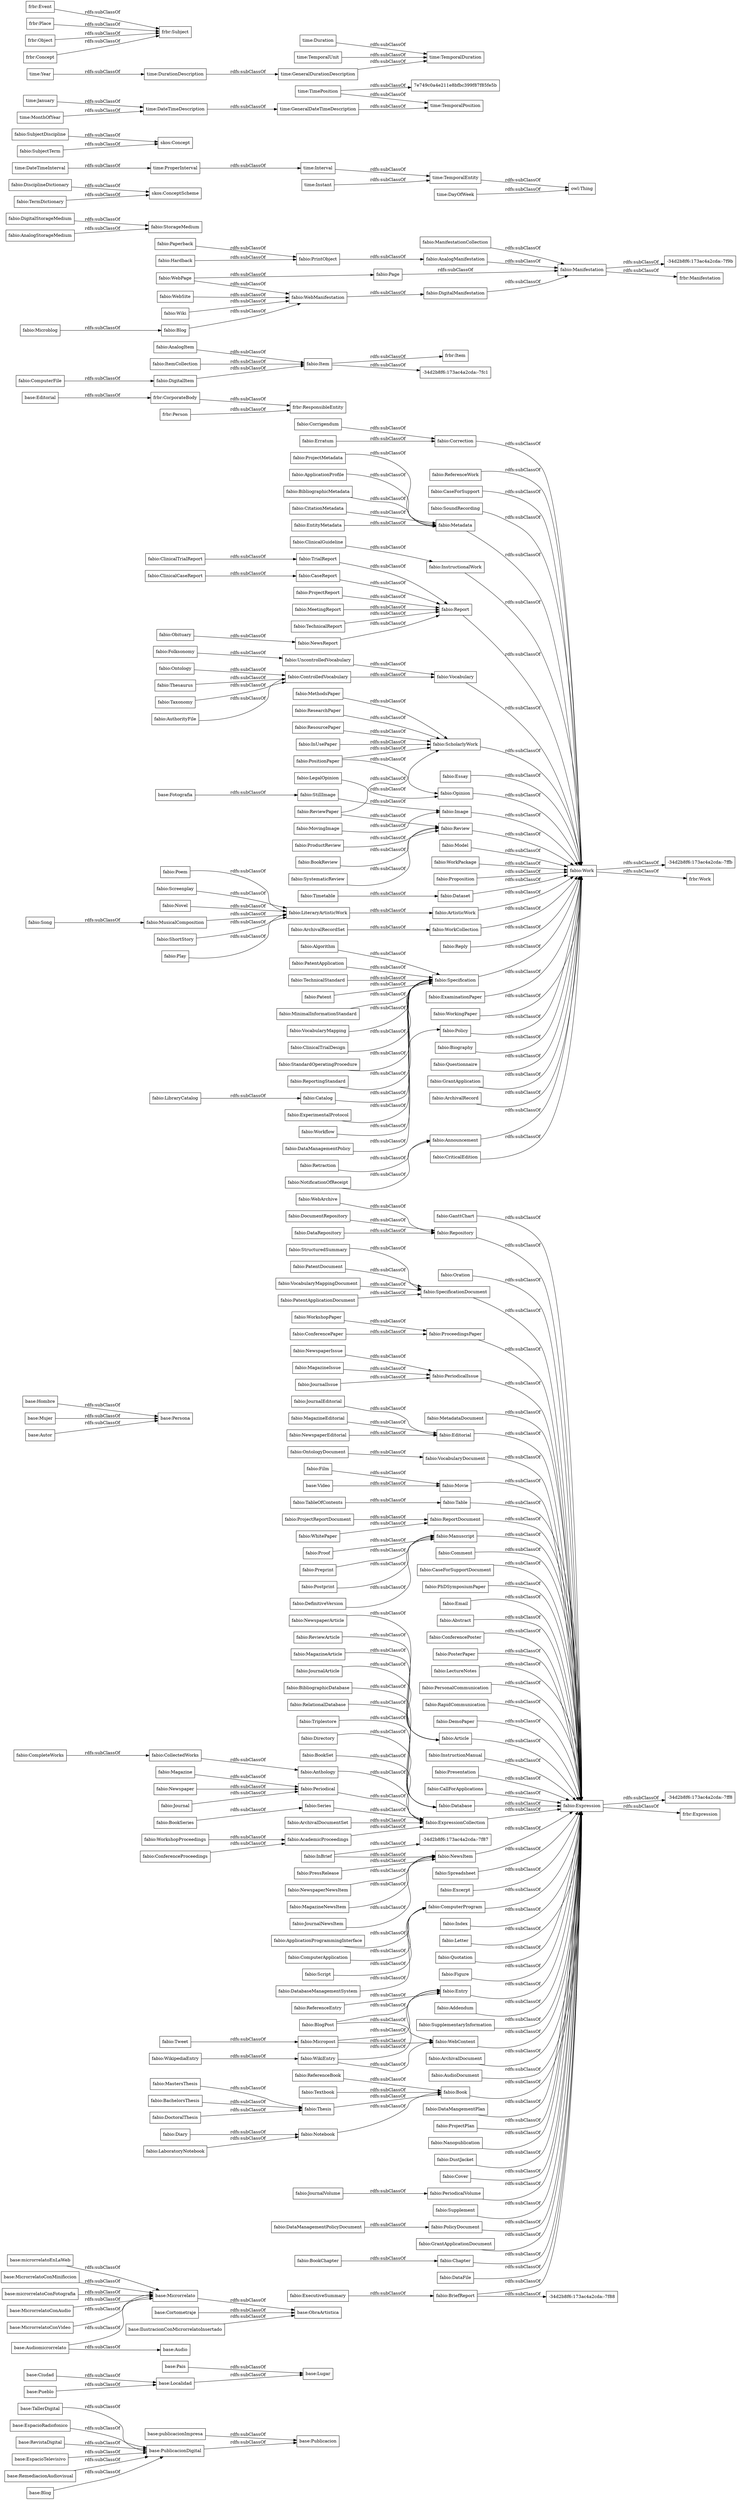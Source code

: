 digraph ar2dtool_diagram { 
rankdir=LR;
size="1000"
node [shape = rectangle, color="black"]; "base:Publicacion" "base:Pais" "base:Lugar" "base:Ciudad" "base:microrrelatoEnLaWeb" "base:TallerDigital" "base:MicrorrelatoConMinificcion" "base:EspacioRadiofonico" "base:publicacionImpresa" "base:Video" "base:ObraArtistica" "base:microrrelatoConFotografia" "base:PublicacionDigital" "base:Persona" "base:RevistaDigital" "base:Cortometraje" "base:MicrorrelatoConAudio" "base:EspacioTelevisivo" "base:Pueblo" "base:MicrorrelatoConVideo" "base:Hombre" "base:Mujer" "base:Audiomicrorrelato" "base:RemediacionAudiovisual" "base:IlustracionConMicrorrelatoInsertado" "base:Autor" "base:Microrrelato" "base:Blog" "base:Localidad" "base:Audio" "base:Fotografia" "base:Editorial" "fabio:AnalogItem" "fabio:Oration" "fabio:Song" "fabio:SpecificationDocument" "fabio:ProceedingsPaper" "fabio:ComputerFile" "fabio:ReferenceWork" "fabio:ReviewArticle" "fabio:MethodsPaper" "fabio:Diary" "fabio:ReferenceEntry" "fabio:LaboratoryNotebook" "fabio:ClinicalTrialReport" "fabio:ManifestationCollection" "fabio:PeriodicalIssue" "fabio:Textbook" "fabio:CaseForSupport" "fabio:SoundRecording" "fabio:MetadataDocument" "fabio:Editorial" "fabio:Correction" "fabio:PrintObject" "fabio:PressRelease" "fabio:Obituary" "fabio:ResearchPaper" "fabio:WebSite" "fabio:Image" "fabio:Metadata" "fabio:ArchivalDocumentSet" "fabio:BachelorsThesis" "fabio:DigitalStorageMedium" "fabio:Preprint" "fabio:Micropost" "fabio:VocabularyDocument" "fabio:BookChapter" "-34d2b8f6:173ac4a2cda:-7f88" "fabio:ConferencePaper" "fabio:Workflow" "fabio:Movie" "fabio:Table" "fabio:Ontology" "fabio:Thesaurus" "fabio:InstructionalWork" "fabio:Corrigendum" "fabio:SystematicReview" "fabio:Report" "fabio:Poem" "fabio:ArchivalRecordSet" "fabio:PatentDocument" "skos:ConceptScheme" "fabio:Vocabulary" "fabio:Screenplay" "fabio:Wiki" "fabio:DataRepository" "fabio:Postprint" "fabio:AcademicProceedings" "fabio:ReportDocument" "fabio:Manuscript" "fabio:JournalIssue" "fabio:StorageMedium" "fabio:RelationalDatabase" "fabio:Essay" "fabio:Comment" "fabio:NewspaperNewsItem" "fabio:Film" "fabio:EntityMetadata" "fabio:AnalogStorageMedium" "-34d2b8f6:173ac4a2cda:-7f9b" "fabio:Thesis" "fabio:CaseForSupportDocument" "fabio:ProjectMetadata" "fabio:Tweet" "fabio:Algorithm" "fabio:PhDSymposiumPaper" "fabio:ComputerApplication" "fabio:Folksonomy" "fabio:ClinicalCaseReport" "fabio:ExecutiveSummary" "fabio:LegalOpinion" "fabio:ScholarlyWork" "fabio:NotificationOfReceipt" "fabio:Triplestore" "fabio:Email" "fabio:Abstract" "fabio:ConferencePoster" "fabio:LiteraryArtisticWork" "fabio:WebArchive" "fabio:DisciplineDictionary" "fabio:WebManifestation" "fabio:InBrief" "fabio:Novel" "fabio:PatentApplication" "fabio:Script" "fabio:DataManagementPolicyDocument" "fabio:ResourcePaper" "fabio:ConferenceProceedings" "fabio:Model" "fabio:PosterPaper" "fabio:TechnicalStandard" "fabio:LectureNotes" "fabio:PersonalCommunication" "fabio:DataManagementPolicy" "frbr:Item" "fabio:Erratum" "fabio:WikiEntry" "fabio:StillImage" "fabio:Item" "fabio:RapidCommunication" "fabio:TrialReport" "fabio:WorkPackage" "fabio:DemoPaper" "fabio:InUsePaper" "fabio:UncontrolledVocabulary" "fabio:Article" "fabio:InstructionManual" "fabio:Presentation" "fabio:Proposition" "fabio:CallForApplications" "fabio:WebPage" "fabio:Database" "fabio:VocabularyMappingDocument" "fabio:Patent" "fabio:Notebook" "fabio:Dataset" "fabio:MinimalInformationStandard" "fabio:PositionPaper" "fabio:ExpressionCollection" "fabio:NewsItem" "fabio:Microblog" "fabio:Magazine" "fabio:CaseReport" "fabio:ComputerProgram" "fabio:Spreadsheet" "fabio:BlogPost" "fabio:Excerpt" "-34d2b8f6:173ac4a2cda:-7ff8" "fabio:ArtisticWork" "fabio:Entry" "fabio:Index" "fabio:JournalVolume" "fabio:JournalNewsItem" "fabio:ProductReview" "fabio:Taxonomy" "fabio:WorkCollection" "fabio:VocabularyMapping" "fabio:Letter" "fabio:WhitePaper" "fabio:Paperback" "fabio:Quotation" "fabio:PatentApplicationDocument" "fabio:Reply" "fabio:Figure" "fabio:BookReview" "fabio:Specification" "fabio:AnalogManifestation" "fabio:ControlledVocabulary" "fabio:BriefReport" "fabio:Addendum" "fabio:ExaminationPaper" "fabio:BookSeries" "fabio:Newspaper" "fabio:Retraction" "fabio:Review" "fabio:WorkshopPaper" "owl:Thing" "fabio:Opinion" "fabio:WorkshopProceedings" "fabio:Timetable" "fabio:SupplementaryInformation" "fabio:Book" "fabio:ReviewPaper" "fabio:WebContent" "fabio:MovingImage" "frbr:Expression" "fabio:ClinicalTrialDesign" "-34d2b8f6:173ac4a2cda:-7fc1" "fabio:MagazineNewsItem" "fabio:ReferenceBook" "fabio:ItemCollection" "fabio:WikipediaEntry" "fabio:DefinitiveVersion" "fabio:ArchivalDocument" "fabio:StandardOperatingProcedure" "-34d2b8f6:173ac4a2cda:-7ffb" "skos:Concept" "fabio:BookSet" "fabio:ReportingStandard" "fabio:ProjectReport" "fabio:Anthology" "fabio:MusicalComposition" "fabio:AudioDocument" "fabio:NewspaperIssue" "fabio:MagazineIssue" "fabio:Periodical" "fabio:Manifestation" "fabio:SubjectDiscipline" "fabio:Expression" "fabio:ProjectReportDocument" "fabio:WorkingPaper" "fabio:Catalog" "fabio:MagazineArticle" "fabio:Directory" "fabio:PeriodicalVolume" "fabio:NewspaperEditorial" "fabio:Policy" "fabio:Page" "fabio:Biography" "fabio:Questionnaire" "fabio:MeetingReport" "fabio:DataMangementPlan" "fabio:ClinicalGuideline" "fabio:ShortStory" "fabio:StructuredSummary" "fabio:ProjectPlan" "fabio:CompleteWorks" "fabio:OntologyDocument" "fabio:DoctoralThesis" "fabio:DocumentRepository" "fabio:Nanopublication" "fabio:DustJacket" "fabio:Cover" "fabio:SubjectTerm" "fabio:Series" "fabio:JournalEditorial" "fabio:Hardback" "fabio:PolicyDocument" "fabio:MastersThesis" "-34d2b8f6:173ac4a2cda:-7f87" "fabio:Supplement" "frbr:Manifestation" "fabio:TableOfContents" "fabio:Chapter" "fabio:ExperimentalProtocol" "fabio:GrantApplicationDocument" "fabio:GrantApplication" "fabio:TechnicalReport" "fabio:Repository" "fabio:DigitalItem" "fabio:CollectedWorks" "fabio:DigitalManifestation" "fabio:DataFile" "fabio:BibliographicDatabase" "fabio:ArchivalRecord" "fabio:TermDictionary" "fabio:ApplicationProfile" "frbr:Work" "fabio:NewsReport" "fabio:Journal" "fabio:Announcement" "fabio:DatabaseManagementSystem" "fabio:LibraryCatalog" "fabio:BibliographicMetadata" "fabio:CitationMetadata" "fabio:GanttChart" "fabio:AuthorityFile" "fabio:Blog" "fabio:MagazineEditorial" "fabio:Play" "fabio:CriticalEdition" "fabio:JournalArticle" "fabio:Work" "fabio:Proof" "fabio:ApplicationProgrammingInterface" "fabio:NewspaperArticle" "7e749c0a4e211e8bfbc399f87f85fe5b" "time:GeneralDateTimeDescription" "time:DateTimeInterval" "time:DurationDescription" "time:TemporalDuration" "time:Duration" "time:GeneralDurationDescription" "time:January" "time:ProperInterval" "time:TimePosition" "time:TemporalPosition" "time:Interval" "time:TemporalEntity" "time:Year" "time:MonthOfYear" "time:DateTimeDescription" "time:TemporalUnit" "time:Instant" "time:DayOfWeek" "frbr:Person" "frbr:Subject" "frbr:ResponsibleEntity" "frbr:CorporateBody" "frbr:Event" "frbr:Place" "frbr:Object" "frbr:Concept" ; /*classes style*/
	"fabio:Newspaper" -> "fabio:Periodical" [ label = "rdfs:subClassOf" ];
	"fabio:Wiki" -> "fabio:WebManifestation" [ label = "rdfs:subClassOf" ];
	"time:Year" -> "time:DurationDescription" [ label = "rdfs:subClassOf" ];
	"fabio:SubjectTerm" -> "skos:Concept" [ label = "rdfs:subClassOf" ];
	"base:MicrorrelatoConVideo" -> "base:Microrrelato" [ label = "rdfs:subClassOf" ];
	"fabio:Policy" -> "fabio:Work" [ label = "rdfs:subClassOf" ];
	"time:Instant" -> "time:TemporalEntity" [ label = "rdfs:subClassOf" ];
	"fabio:WhitePaper" -> "fabio:ReportDocument" [ label = "rdfs:subClassOf" ];
	"fabio:MethodsPaper" -> "fabio:ScholarlyWork" [ label = "rdfs:subClassOf" ];
	"fabio:InstructionManual" -> "fabio:Expression" [ label = "rdfs:subClassOf" ];
	"fabio:RapidCommunication" -> "fabio:Expression" [ label = "rdfs:subClassOf" ];
	"fabio:Hardback" -> "fabio:PrintObject" [ label = "rdfs:subClassOf" ];
	"fabio:ArchivalRecordSet" -> "fabio:WorkCollection" [ label = "rdfs:subClassOf" ];
	"fabio:InBrief" -> "-34d2b8f6:173ac4a2cda:-7f87" [ label = "rdfs:subClassOf" ];
	"fabio:InBrief" -> "fabio:NewsItem" [ label = "rdfs:subClassOf" ];
	"fabio:ExecutiveSummary" -> "fabio:BriefReport" [ label = "rdfs:subClassOf" ];
	"base:microrrelatoEnLaWeb" -> "base:Microrrelato" [ label = "rdfs:subClassOf" ];
	"fabio:ComputerProgram" -> "fabio:Expression" [ label = "rdfs:subClassOf" ];
	"base:Localidad" -> "base:Lugar" [ label = "rdfs:subClassOf" ];
	"fabio:Page" -> "fabio:Manifestation" [ label = "rdfs:subClassOf" ];
	"fabio:DigitalStorageMedium" -> "fabio:StorageMedium" [ label = "rdfs:subClassOf" ];
	"base:Blog" -> "base:PublicacionDigital" [ label = "rdfs:subClassOf" ];
	"fabio:Editorial" -> "fabio:Expression" [ label = "rdfs:subClassOf" ];
	"fabio:StillImage" -> "fabio:Image" [ label = "rdfs:subClassOf" ];
	"fabio:Entry" -> "fabio:Expression" [ label = "rdfs:subClassOf" ];
	"fabio:ClinicalCaseReport" -> "fabio:CaseReport" [ label = "rdfs:subClassOf" ];
	"fabio:InUsePaper" -> "fabio:ScholarlyWork" [ label = "rdfs:subClassOf" ];
	"fabio:Play" -> "fabio:LiteraryArtisticWork" [ label = "rdfs:subClassOf" ];
	"base:EspacioRadiofonico" -> "base:PublicacionDigital" [ label = "rdfs:subClassOf" ];
	"base:Hombre" -> "base:Persona" [ label = "rdfs:subClassOf" ];
	"fabio:MagazineIssue" -> "fabio:PeriodicalIssue" [ label = "rdfs:subClassOf" ];
	"fabio:Workflow" -> "fabio:Specification" [ label = "rdfs:subClassOf" ];
	"fabio:Article" -> "fabio:Expression" [ label = "rdfs:subClassOf" ];
	"fabio:PhDSymposiumPaper" -> "fabio:Expression" [ label = "rdfs:subClassOf" ];
	"fabio:Manuscript" -> "fabio:Expression" [ label = "rdfs:subClassOf" ];
	"fabio:Script" -> "fabio:ComputerProgram" [ label = "rdfs:subClassOf" ];
	"fabio:Spreadsheet" -> "fabio:Expression" [ label = "rdfs:subClassOf" ];
	"fabio:MagazineArticle" -> "fabio:Article" [ label = "rdfs:subClassOf" ];
	"fabio:Thesis" -> "fabio:Book" [ label = "rdfs:subClassOf" ];
	"fabio:ExpressionCollection" -> "fabio:Expression" [ label = "rdfs:subClassOf" ];
	"fabio:CallForApplications" -> "fabio:Expression" [ label = "rdfs:subClassOf" ];
	"fabio:JournalNewsItem" -> "fabio:NewsItem" [ label = "rdfs:subClassOf" ];
	"frbr:CorporateBody" -> "frbr:ResponsibleEntity" [ label = "rdfs:subClassOf" ];
	"time:DayOfWeek" -> "owl:Thing" [ label = "rdfs:subClassOf" ];
	"fabio:Correction" -> "fabio:Work" [ label = "rdfs:subClassOf" ];
	"base:IlustracionConMicrorrelatoInsertado" -> "base:ObraArtistica" [ label = "rdfs:subClassOf" ];
	"time:Interval" -> "time:TemporalEntity" [ label = "rdfs:subClassOf" ];
	"base:Cortometraje" -> "base:ObraArtistica" [ label = "rdfs:subClassOf" ];
	"fabio:TechnicalStandard" -> "fabio:Specification" [ label = "rdfs:subClassOf" ];
	"fabio:Proposition" -> "fabio:Work" [ label = "rdfs:subClassOf" ];
	"fabio:PressRelease" -> "fabio:NewsItem" [ label = "rdfs:subClassOf" ];
	"fabio:RelationalDatabase" -> "fabio:Database" [ label = "rdfs:subClassOf" ];
	"fabio:Series" -> "fabio:ExpressionCollection" [ label = "rdfs:subClassOf" ];
	"fabio:Periodical" -> "fabio:ExpressionCollection" [ label = "rdfs:subClassOf" ];
	"fabio:UncontrolledVocabulary" -> "fabio:Vocabulary" [ label = "rdfs:subClassOf" ];
	"base:MicrorrelatoConAudio" -> "base:Microrrelato" [ label = "rdfs:subClassOf" ];
	"frbr:Place" -> "frbr:Subject" [ label = "rdfs:subClassOf" ];
	"fabio:ArchivalDocument" -> "fabio:Expression" [ label = "rdfs:subClassOf" ];
	"base:Autor" -> "base:Persona" [ label = "rdfs:subClassOf" ];
	"fabio:AuthorityFile" -> "fabio:ControlledVocabulary" [ label = "rdfs:subClassOf" ];
	"fabio:MagazineNewsItem" -> "fabio:NewsItem" [ label = "rdfs:subClassOf" ];
	"fabio:Tweet" -> "fabio:Micropost" [ label = "rdfs:subClassOf" ];
	"fabio:Song" -> "fabio:MusicalComposition" [ label = "rdfs:subClassOf" ];
	"fabio:Paperback" -> "fabio:PrintObject" [ label = "rdfs:subClassOf" ];
	"fabio:Specification" -> "fabio:Work" [ label = "rdfs:subClassOf" ];
	"fabio:Preprint" -> "fabio:Manuscript" [ label = "rdfs:subClassOf" ];
	"fabio:ProjectReportDocument" -> "fabio:ReportDocument" [ label = "rdfs:subClassOf" ];
	"fabio:BlogPost" -> "fabio:Entry" [ label = "rdfs:subClassOf" ];
	"fabio:BlogPost" -> "fabio:WebContent" [ label = "rdfs:subClassOf" ];
	"fabio:Obituary" -> "fabio:NewsReport" [ label = "rdfs:subClassOf" ];
	"fabio:CaseReport" -> "fabio:Report" [ label = "rdfs:subClassOf" ];
	"fabio:Timetable" -> "fabio:Dataset" [ label = "rdfs:subClassOf" ];
	"fabio:WorkshopProceedings" -> "fabio:AcademicProceedings" [ label = "rdfs:subClassOf" ];
	"fabio:Retraction" -> "fabio:Announcement" [ label = "rdfs:subClassOf" ];
	"fabio:Image" -> "fabio:Work" [ label = "rdfs:subClassOf" ];
	"fabio:GrantApplication" -> "fabio:Work" [ label = "rdfs:subClassOf" ];
	"fabio:MagazineEditorial" -> "fabio:Editorial" [ label = "rdfs:subClassOf" ];
	"fabio:Textbook" -> "fabio:Book" [ label = "rdfs:subClassOf" ];
	"fabio:StandardOperatingProcedure" -> "fabio:Specification" [ label = "rdfs:subClassOf" ];
	"time:DateTimeInterval" -> "time:ProperInterval" [ label = "rdfs:subClassOf" ];
	"fabio:TableOfContents" -> "fabio:Table" [ label = "rdfs:subClassOf" ];
	"fabio:Table" -> "fabio:Expression" [ label = "rdfs:subClassOf" ];
	"fabio:JournalIssue" -> "fabio:PeriodicalIssue" [ label = "rdfs:subClassOf" ];
	"fabio:PeriodicalIssue" -> "fabio:Expression" [ label = "rdfs:subClassOf" ];
	"fabio:ClinicalTrialReport" -> "fabio:TrialReport" [ label = "rdfs:subClassOf" ];
	"fabio:Metadata" -> "fabio:Work" [ label = "rdfs:subClassOf" ];
	"time:GeneralDateTimeDescription" -> "time:TemporalPosition" [ label = "rdfs:subClassOf" ];
	"fabio:ReferenceWork" -> "fabio:Work" [ label = "rdfs:subClassOf" ];
	"fabio:Algorithm" -> "fabio:Specification" [ label = "rdfs:subClassOf" ];
	"fabio:Diary" -> "fabio:Notebook" [ label = "rdfs:subClassOf" ];
	"fabio:Review" -> "fabio:Work" [ label = "rdfs:subClassOf" ];
	"fabio:MusicalComposition" -> "fabio:LiteraryArtisticWork" [ label = "rdfs:subClassOf" ];
	"fabio:ReportingStandard" -> "fabio:Specification" [ label = "rdfs:subClassOf" ];
	"base:EspacioTelevisivo" -> "base:PublicacionDigital" [ label = "rdfs:subClassOf" ];
	"fabio:NewspaperArticle" -> "fabio:Article" [ label = "rdfs:subClassOf" ];
	"fabio:PeriodicalVolume" -> "fabio:Expression" [ label = "rdfs:subClassOf" ];
	"fabio:MastersThesis" -> "fabio:Thesis" [ label = "rdfs:subClassOf" ];
	"time:MonthOfYear" -> "time:DateTimeDescription" [ label = "rdfs:subClassOf" ];
	"fabio:ConferencePaper" -> "fabio:ProceedingsPaper" [ label = "rdfs:subClassOf" ];
	"fabio:Novel" -> "fabio:LiteraryArtisticWork" [ label = "rdfs:subClassOf" ];
	"base:publicacionImpresa" -> "base:Publicacion" [ label = "rdfs:subClassOf" ];
	"fabio:VocabularyMapping" -> "fabio:Specification" [ label = "rdfs:subClassOf" ];
	"fabio:ResearchPaper" -> "fabio:ScholarlyWork" [ label = "rdfs:subClassOf" ];
	"base:PublicacionDigital" -> "base:Publicacion" [ label = "rdfs:subClassOf" ];
	"fabio:DataFile" -> "fabio:Expression" [ label = "rdfs:subClassOf" ];
	"fabio:NewsReport" -> "fabio:Report" [ label = "rdfs:subClassOf" ];
	"fabio:NewsItem" -> "fabio:Expression" [ label = "rdfs:subClassOf" ];
	"fabio:Triplestore" -> "fabio:Database" [ label = "rdfs:subClassOf" ];
	"fabio:ClinicalTrialDesign" -> "fabio:Specification" [ label = "rdfs:subClassOf" ];
	"fabio:Cover" -> "fabio:Expression" [ label = "rdfs:subClassOf" ];
	"fabio:Directory" -> "fabio:Database" [ label = "rdfs:subClassOf" ];
	"fabio:Expression" -> "-34d2b8f6:173ac4a2cda:-7ff8" [ label = "rdfs:subClassOf" ];
	"fabio:Expression" -> "frbr:Expression" [ label = "rdfs:subClassOf" ];
	"fabio:TermDictionary" -> "skos:ConceptScheme" [ label = "rdfs:subClassOf" ];
	"fabio:Item" -> "-34d2b8f6:173ac4a2cda:-7fc1" [ label = "rdfs:subClassOf" ];
	"fabio:Item" -> "frbr:Item" [ label = "rdfs:subClassOf" ];
	"fabio:ArtisticWork" -> "fabio:Work" [ label = "rdfs:subClassOf" ];
	"fabio:DustJacket" -> "fabio:Expression" [ label = "rdfs:subClassOf" ];
	"fabio:Patent" -> "fabio:Specification" [ label = "rdfs:subClassOf" ];
	"fabio:Notebook" -> "fabio:Book" [ label = "rdfs:subClassOf" ];
	"fabio:Postprint" -> "fabio:Manuscript" [ label = "rdfs:subClassOf" ];
	"fabio:NewspaperIssue" -> "fabio:PeriodicalIssue" [ label = "rdfs:subClassOf" ];
	"time:DateTimeDescription" -> "time:GeneralDateTimeDescription" [ label = "rdfs:subClassOf" ];
	"time:ProperInterval" -> "time:Interval" [ label = "rdfs:subClassOf" ];
	"fabio:Addendum" -> "fabio:Expression" [ label = "rdfs:subClassOf" ];
	"fabio:WorkPackage" -> "fabio:Work" [ label = "rdfs:subClassOf" ];
	"fabio:Dataset" -> "fabio:Work" [ label = "rdfs:subClassOf" ];
	"fabio:NewspaperNewsItem" -> "fabio:NewsItem" [ label = "rdfs:subClassOf" ];
	"fabio:DataRepository" -> "fabio:Repository" [ label = "rdfs:subClassOf" ];
	"fabio:VocabularyMappingDocument" -> "fabio:SpecificationDocument" [ label = "rdfs:subClassOf" ];
	"fabio:ItemCollection" -> "fabio:Item" [ label = "rdfs:subClassOf" ];
	"fabio:Biography" -> "fabio:Work" [ label = "rdfs:subClassOf" ];
	"fabio:AudioDocument" -> "fabio:Expression" [ label = "rdfs:subClassOf" ];
	"fabio:Report" -> "fabio:Work" [ label = "rdfs:subClassOf" ];
	"fabio:GrantApplicationDocument" -> "fabio:Expression" [ label = "rdfs:subClassOf" ];
	"fabio:DefinitiveVersion" -> "fabio:Manuscript" [ label = "rdfs:subClassOf" ];
	"fabio:Ontology" -> "fabio:ControlledVocabulary" [ label = "rdfs:subClassOf" ];
	"fabio:Blog" -> "fabio:WebManifestation" [ label = "rdfs:subClassOf" ];
	"fabio:SystematicReview" -> "fabio:Review" [ label = "rdfs:subClassOf" ];
	"fabio:Magazine" -> "fabio:Periodical" [ label = "rdfs:subClassOf" ];
	"base:Pueblo" -> "base:Localidad" [ label = "rdfs:subClassOf" ];
	"fabio:ResourcePaper" -> "fabio:ScholarlyWork" [ label = "rdfs:subClassOf" ];
	"fabio:JournalEditorial" -> "fabio:Editorial" [ label = "rdfs:subClassOf" ];
	"fabio:AcademicProceedings" -> "fabio:ExpressionCollection" [ label = "rdfs:subClassOf" ];
	"fabio:LaboratoryNotebook" -> "fabio:Notebook" [ label = "rdfs:subClassOf" ];
	"fabio:Oration" -> "fabio:Expression" [ label = "rdfs:subClassOf" ];
	"fabio:DemoPaper" -> "fabio:Expression" [ label = "rdfs:subClassOf" ];
	"fabio:BookChapter" -> "fabio:Chapter" [ label = "rdfs:subClassOf" ];
	"fabio:PrintObject" -> "fabio:AnalogManifestation" [ label = "rdfs:subClassOf" ];
	"fabio:BachelorsThesis" -> "fabio:Thesis" [ label = "rdfs:subClassOf" ];
	"fabio:Manifestation" -> "-34d2b8f6:173ac4a2cda:-7f9b" [ label = "rdfs:subClassOf" ];
	"fabio:Manifestation" -> "frbr:Manifestation" [ label = "rdfs:subClassOf" ];
	"base:Editorial" -> "frbr:CorporateBody" [ label = "rdfs:subClassOf" ];
	"fabio:StructuredSummary" -> "fabio:SpecificationDocument" [ label = "rdfs:subClassOf" ];
	"fabio:Excerpt" -> "fabio:Expression" [ label = "rdfs:subClassOf" ];
	"fabio:SoundRecording" -> "fabio:Work" [ label = "rdfs:subClassOf" ];
	"fabio:CaseForSupportDocument" -> "fabio:Expression" [ label = "rdfs:subClassOf" ];
	"fabio:VocabularyDocument" -> "fabio:Expression" [ label = "rdfs:subClassOf" ];
	"fabio:MinimalInformationStandard" -> "fabio:Specification" [ label = "rdfs:subClassOf" ];
	"fabio:ConferenceProceedings" -> "fabio:AcademicProceedings" [ label = "rdfs:subClassOf" ];
	"fabio:ManifestationCollection" -> "fabio:Manifestation" [ label = "rdfs:subClassOf" ];
	"fabio:ExaminationPaper" -> "fabio:Work" [ label = "rdfs:subClassOf" ];
	"fabio:GanttChart" -> "fabio:Expression" [ label = "rdfs:subClassOf" ];
	"fabio:Supplement" -> "fabio:Expression" [ label = "rdfs:subClassOf" ];
	"fabio:BookSet" -> "fabio:ExpressionCollection" [ label = "rdfs:subClassOf" ];
	"time:GeneralDurationDescription" -> "time:TemporalDuration" [ label = "rdfs:subClassOf" ];
	"fabio:ReviewPaper" -> "fabio:Review" [ label = "rdfs:subClassOf" ];
	"fabio:ReviewPaper" -> "fabio:ScholarlyWork" [ label = "rdfs:subClassOf" ];
	"fabio:Corrigendum" -> "fabio:Correction" [ label = "rdfs:subClassOf" ];
	"fabio:CaseForSupport" -> "fabio:Work" [ label = "rdfs:subClassOf" ];
	"fabio:DigitalItem" -> "fabio:Item" [ label = "rdfs:subClassOf" ];
	"fabio:SubjectDiscipline" -> "skos:Concept" [ label = "rdfs:subClassOf" ];
	"fabio:Database" -> "fabio:Expression" [ label = "rdfs:subClassOf" ];
	"fabio:ShortStory" -> "fabio:LiteraryArtisticWork" [ label = "rdfs:subClassOf" ];
	"fabio:WebSite" -> "fabio:WebManifestation" [ label = "rdfs:subClassOf" ];
	"fabio:CitationMetadata" -> "fabio:Metadata" [ label = "rdfs:subClassOf" ];
	"fabio:DocumentRepository" -> "fabio:Repository" [ label = "rdfs:subClassOf" ];
	"fabio:Index" -> "fabio:Expression" [ label = "rdfs:subClassOf" ];
	"fabio:Work" -> "-34d2b8f6:173ac4a2cda:-7ffb" [ label = "rdfs:subClassOf" ];
	"fabio:Work" -> "frbr:Work" [ label = "rdfs:subClassOf" ];
	"base:Audiomicrorrelato" -> "base:Microrrelato" [ label = "rdfs:subClassOf" ];
	"base:Audiomicrorrelato" -> "base:Audio" [ label = "rdfs:subClassOf" ];
	"fabio:JournalArticle" -> "fabio:Article" [ label = "rdfs:subClassOf" ];
	"fabio:CollectedWorks" -> "fabio:Anthology" [ label = "rdfs:subClassOf" ];
	"fabio:AnalogManifestation" -> "fabio:Manifestation" [ label = "rdfs:subClassOf" ];
	"fabio:EntityMetadata" -> "fabio:Metadata" [ label = "rdfs:subClassOf" ];
	"fabio:Abstract" -> "fabio:Expression" [ label = "rdfs:subClassOf" ];
	"fabio:LiteraryArtisticWork" -> "fabio:ArtisticWork" [ label = "rdfs:subClassOf" ];
	"fabio:ConferencePoster" -> "fabio:Expression" [ label = "rdfs:subClassOf" ];
	"frbr:Object" -> "frbr:Subject" [ label = "rdfs:subClassOf" ];
	"frbr:Event" -> "frbr:Subject" [ label = "rdfs:subClassOf" ];
	"fabio:WebArchive" -> "fabio:Repository" [ label = "rdfs:subClassOf" ];
	"fabio:WebManifestation" -> "fabio:DigitalManifestation" [ label = "rdfs:subClassOf" ];
	"time:TemporalUnit" -> "time:TemporalDuration" [ label = "rdfs:subClassOf" ];
	"fabio:WorkshopPaper" -> "fabio:ProceedingsPaper" [ label = "rdfs:subClassOf" ];
	"fabio:Catalog" -> "fabio:Specification" [ label = "rdfs:subClassOf" ];
	"time:DurationDescription" -> "time:GeneralDurationDescription" [ label = "rdfs:subClassOf" ];
	"fabio:BookReview" -> "fabio:Review" [ label = "rdfs:subClassOf" ];
	"fabio:Essay" -> "fabio:Work" [ label = "rdfs:subClassOf" ];
	"fabio:DataMangementPlan" -> "fabio:Expression" [ label = "rdfs:subClassOf" ];
	"base:RemediacionAudiovisual" -> "base:PublicacionDigital" [ label = "rdfs:subClassOf" ];
	"fabio:Folksonomy" -> "fabio:UncontrolledVocabulary" [ label = "rdfs:subClassOf" ];
	"frbr:Concept" -> "frbr:Subject" [ label = "rdfs:subClassOf" ];
	"fabio:DatabaseManagementSystem" -> "fabio:ComputerProgram" [ label = "rdfs:subClassOf" ];
	"time:January" -> "time:DateTimeDescription" [ label = "rdfs:subClassOf" ];
	"fabio:Chapter" -> "fabio:Expression" [ label = "rdfs:subClassOf" ];
	"fabio:PatentApplicationDocument" -> "fabio:SpecificationDocument" [ label = "rdfs:subClassOf" ];
	"fabio:ReportDocument" -> "fabio:Expression" [ label = "rdfs:subClassOf" ];
	"fabio:ProductReview" -> "fabio:Review" [ label = "rdfs:subClassOf" ];
	"fabio:TechnicalReport" -> "fabio:Report" [ label = "rdfs:subClassOf" ];
	"fabio:NewspaperEditorial" -> "fabio:Editorial" [ label = "rdfs:subClassOf" ];
	"fabio:Repository" -> "fabio:Expression" [ label = "rdfs:subClassOf" ];
	"fabio:ExperimentalProtocol" -> "fabio:Specification" [ label = "rdfs:subClassOf" ];
	"fabio:PatentApplication" -> "fabio:Specification" [ label = "rdfs:subClassOf" ];
	"fabio:Erratum" -> "fabio:Correction" [ label = "rdfs:subClassOf" ];
	"fabio:Vocabulary" -> "fabio:Work" [ label = "rdfs:subClassOf" ];
	"fabio:WikiEntry" -> "fabio:Entry" [ label = "rdfs:subClassOf" ];
	"fabio:WikiEntry" -> "fabio:WebContent" [ label = "rdfs:subClassOf" ];
	"fabio:ReferenceBook" -> "fabio:Book" [ label = "rdfs:subClassOf" ];
	"fabio:BibliographicMetadata" -> "fabio:Metadata" [ label = "rdfs:subClassOf" ];
	"fabio:Announcement" -> "fabio:Work" [ label = "rdfs:subClassOf" ];
	"fabio:LibraryCatalog" -> "fabio:Catalog" [ label = "rdfs:subClassOf" ];
	"fabio:DigitalManifestation" -> "fabio:Manifestation" [ label = "rdfs:subClassOf" ];
	"fabio:Journal" -> "fabio:Periodical" [ label = "rdfs:subClassOf" ];
	"base:Video" -> "fabio:Movie" [ label = "rdfs:subClassOf" ];
	"fabio:ReviewArticle" -> "fabio:Article" [ label = "rdfs:subClassOf" ];
	"fabio:Micropost" -> "fabio:WebContent" [ label = "rdfs:subClassOf" ];
	"fabio:Micropost" -> "fabio:Entry" [ label = "rdfs:subClassOf" ];
	"fabio:Movie" -> "fabio:Expression" [ label = "rdfs:subClassOf" ];
	"base:Pais" -> "base:Lugar" [ label = "rdfs:subClassOf" ];
	"fabio:PositionPaper" -> "fabio:ScholarlyWork" [ label = "rdfs:subClassOf" ];
	"fabio:PositionPaper" -> "fabio:Opinion" [ label = "rdfs:subClassOf" ];
	"fabio:LectureNotes" -> "fabio:Expression" [ label = "rdfs:subClassOf" ];
	"fabio:DisciplineDictionary" -> "skos:ConceptScheme" [ label = "rdfs:subClassOf" ];
	"fabio:PosterPaper" -> "fabio:Expression" [ label = "rdfs:subClassOf" ];
	"time:Duration" -> "time:TemporalDuration" [ label = "rdfs:subClassOf" ];
	"fabio:BriefReport" -> "fabio:Expression" [ label = "rdfs:subClassOf" ];
	"fabio:BriefReport" -> "-34d2b8f6:173ac4a2cda:-7f88" [ label = "rdfs:subClassOf" ];
	"fabio:ComputerApplication" -> "fabio:ComputerProgram" [ label = "rdfs:subClassOf" ];
	"fabio:Proof" -> "fabio:Manuscript" [ label = "rdfs:subClassOf" ];
	"fabio:WorkCollection" -> "fabio:Work" [ label = "rdfs:subClassOf" ];
	"fabio:InstructionalWork" -> "fabio:Work" [ label = "rdfs:subClassOf" ];
	"base:Microrrelato" -> "base:ObraArtistica" [ label = "rdfs:subClassOf" ];
	"fabio:Letter" -> "fabio:Expression" [ label = "rdfs:subClassOf" ];
	"fabio:SpecificationDocument" -> "fabio:Expression" [ label = "rdfs:subClassOf" ];
	"fabio:ControlledVocabulary" -> "fabio:Vocabulary" [ label = "rdfs:subClassOf" ];
	"fabio:ComputerFile" -> "fabio:DigitalItem" [ label = "rdfs:subClassOf" ];
	"fabio:MovingImage" -> "fabio:Image" [ label = "rdfs:subClassOf" ];
	"fabio:JournalVolume" -> "fabio:PeriodicalVolume" [ label = "rdfs:subClassOf" ];
	"fabio:ApplicationProfile" -> "fabio:Metadata" [ label = "rdfs:subClassOf" ];
	"fabio:OntologyDocument" -> "fabio:VocabularyDocument" [ label = "rdfs:subClassOf" ];
	"base:TallerDigital" -> "base:PublicacionDigital" [ label = "rdfs:subClassOf" ];
	"base:Ciudad" -> "base:Localidad" [ label = "rdfs:subClassOf" ];
	"fabio:Model" -> "fabio:Work" [ label = "rdfs:subClassOf" ];
	"fabio:WebContent" -> "fabio:Expression" [ label = "rdfs:subClassOf" ];
	"fabio:Screenplay" -> "fabio:LiteraryArtisticWork" [ label = "rdfs:subClassOf" ];
	"fabio:Film" -> "fabio:Movie" [ label = "rdfs:subClassOf" ];
	"fabio:DataManagementPolicy" -> "fabio:Policy" [ label = "rdfs:subClassOf" ];
	"time:TemporalEntity" -> "owl:Thing" [ label = "rdfs:subClassOf" ];
	"fabio:Poem" -> "fabio:LiteraryArtisticWork" [ label = "rdfs:subClassOf" ];
	"fabio:PersonalCommunication" -> "fabio:Expression" [ label = "rdfs:subClassOf" ];
	"fabio:Email" -> "fabio:Expression" [ label = "rdfs:subClassOf" ];
	"fabio:Opinion" -> "fabio:Work" [ label = "rdfs:subClassOf" ];
	"fabio:CompleteWorks" -> "fabio:CollectedWorks" [ label = "rdfs:subClassOf" ];
	"fabio:SupplementaryInformation" -> "fabio:Expression" [ label = "rdfs:subClassOf" ];
	"base:MicrorrelatoConMinificcion" -> "base:Microrrelato" [ label = "rdfs:subClassOf" ];
	"fabio:MeetingReport" -> "fabio:Report" [ label = "rdfs:subClassOf" ];
	"base:Mujer" -> "base:Persona" [ label = "rdfs:subClassOf" ];
	"fabio:LegalOpinion" -> "fabio:Opinion" [ label = "rdfs:subClassOf" ];
	"fabio:Microblog" -> "fabio:Blog" [ label = "rdfs:subClassOf" ];
	"fabio:DoctoralThesis" -> "fabio:Thesis" [ label = "rdfs:subClassOf" ];
	"fabio:DataManagementPolicyDocument" -> "fabio:PolicyDocument" [ label = "rdfs:subClassOf" ];
	"fabio:ClinicalGuideline" -> "fabio:InstructionalWork" [ label = "rdfs:subClassOf" ];
	"fabio:NotificationOfReceipt" -> "fabio:Announcement" [ label = "rdfs:subClassOf" ];
	"fabio:Comment" -> "fabio:Expression" [ label = "rdfs:subClassOf" ];
	"fabio:PolicyDocument" -> "fabio:Expression" [ label = "rdfs:subClassOf" ];
	"fabio:MetadataDocument" -> "fabio:Expression" [ label = "rdfs:subClassOf" ];
	"fabio:WebPage" -> "fabio:WebManifestation" [ label = "rdfs:subClassOf" ];
	"fabio:WebPage" -> "fabio:Page" [ label = "rdfs:subClassOf" ];
	"fabio:WikipediaEntry" -> "fabio:WikiEntry" [ label = "rdfs:subClassOf" ];
	"fabio:ProceedingsPaper" -> "fabio:Expression" [ label = "rdfs:subClassOf" ];
	"fabio:Reply" -> "fabio:Work" [ label = "rdfs:subClassOf" ];
	"fabio:ReferenceEntry" -> "fabio:Entry" [ label = "rdfs:subClassOf" ];
	"fabio:ApplicationProgrammingInterface" -> "fabio:ComputerProgram" [ label = "rdfs:subClassOf" ];
	"fabio:WorkingPaper" -> "fabio:Work" [ label = "rdfs:subClassOf" ];
	"time:TimePosition" -> "7e749c0a4e211e8bfbc399f87f85fe5b" [ label = "rdfs:subClassOf" ];
	"time:TimePosition" -> "time:TemporalPosition" [ label = "rdfs:subClassOf" ];
	"fabio:Questionnaire" -> "fabio:Work" [ label = "rdfs:subClassOf" ];
	"fabio:TrialReport" -> "fabio:Report" [ label = "rdfs:subClassOf" ];
	"fabio:AnalogStorageMedium" -> "fabio:StorageMedium" [ label = "rdfs:subClassOf" ];
	"fabio:BookSeries" -> "fabio:Series" [ label = "rdfs:subClassOf" ];
	"fabio:ArchivalDocumentSet" -> "fabio:ExpressionCollection" [ label = "rdfs:subClassOf" ];
	"fabio:Nanopublication" -> "fabio:Expression" [ label = "rdfs:subClassOf" ];
	"fabio:BibliographicDatabase" -> "fabio:Database" [ label = "rdfs:subClassOf" ];
	"base:RevistaDigital" -> "base:PublicacionDigital" [ label = "rdfs:subClassOf" ];
	"fabio:Presentation" -> "fabio:Expression" [ label = "rdfs:subClassOf" ];
	"base:microrrelatoConFotografia" -> "base:Microrrelato" [ label = "rdfs:subClassOf" ];
	"fabio:PatentDocument" -> "fabio:SpecificationDocument" [ label = "rdfs:subClassOf" ];
	"fabio:Figure" -> "fabio:Expression" [ label = "rdfs:subClassOf" ];
	"fabio:ProjectPlan" -> "fabio:Expression" [ label = "rdfs:subClassOf" ];
	"frbr:Person" -> "frbr:ResponsibleEntity" [ label = "rdfs:subClassOf" ];
	"fabio:Book" -> "fabio:Expression" [ label = "rdfs:subClassOf" ];
	"fabio:CriticalEdition" -> "fabio:Work" [ label = "rdfs:subClassOf" ];
	"base:Fotografia" -> "fabio:StillImage" [ label = "rdfs:subClassOf" ];
	"fabio:ProjectMetadata" -> "fabio:Metadata" [ label = "rdfs:subClassOf" ];
	"fabio:ScholarlyWork" -> "fabio:Work" [ label = "rdfs:subClassOf" ];
	"fabio:Anthology" -> "fabio:ExpressionCollection" [ label = "rdfs:subClassOf" ];
	"fabio:Quotation" -> "fabio:Expression" [ label = "rdfs:subClassOf" ];
	"fabio:Taxonomy" -> "fabio:ControlledVocabulary" [ label = "rdfs:subClassOf" ];
	"fabio:AnalogItem" -> "fabio:Item" [ label = "rdfs:subClassOf" ];
	"fabio:Thesaurus" -> "fabio:ControlledVocabulary" [ label = "rdfs:subClassOf" ];
	"fabio:ArchivalRecord" -> "fabio:Work" [ label = "rdfs:subClassOf" ];
	"fabio:ProjectReport" -> "fabio:Report" [ label = "rdfs:subClassOf" ];

}
